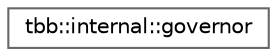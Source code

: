 digraph "类继承关系图"
{
 // LATEX_PDF_SIZE
  bgcolor="transparent";
  edge [fontname=Helvetica,fontsize=10,labelfontname=Helvetica,labelfontsize=10];
  node [fontname=Helvetica,fontsize=10,shape=box,height=0.2,width=0.4];
  rankdir="LR";
  Node0 [id="Node000000",label="tbb::internal::governor",height=0.2,width=0.4,color="grey40", fillcolor="white", style="filled",URL="$classtbb_1_1internal_1_1governor.html",tooltip="The class handles access to the single instance of market, and to TLS to keep scheduler instances."];
}
